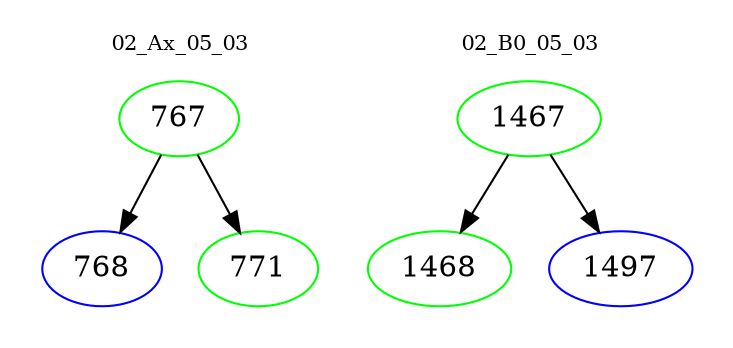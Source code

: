 digraph{
subgraph cluster_0 {
color = white
label = "02_Ax_05_03";
fontsize=10;
T0_767 [label="767", color="green"]
T0_767 -> T0_768 [color="black"]
T0_768 [label="768", color="blue"]
T0_767 -> T0_771 [color="black"]
T0_771 [label="771", color="green"]
}
subgraph cluster_1 {
color = white
label = "02_B0_05_03";
fontsize=10;
T1_1467 [label="1467", color="green"]
T1_1467 -> T1_1468 [color="black"]
T1_1468 [label="1468", color="green"]
T1_1467 -> T1_1497 [color="black"]
T1_1497 [label="1497", color="blue"]
}
}
